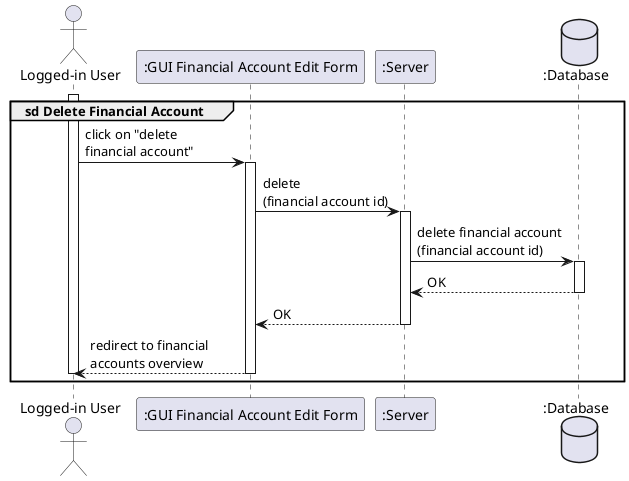@startuml

actor "Logged-in User" as user
participant ":GUI Financial Account Edit Form" as gui
participant ":Server" as server
database ":Database" as database

group sd Delete Financial Account
    activate user
    user -> gui++ : click on "delete \nfinancial account"
            gui -> server++ : delete \n(financial account id)
                server -> database++ : delete financial account\n(financial account id)
                return OK
            return OK
    return redirect to financial \naccounts overview
    deactivate user
end

@enduml